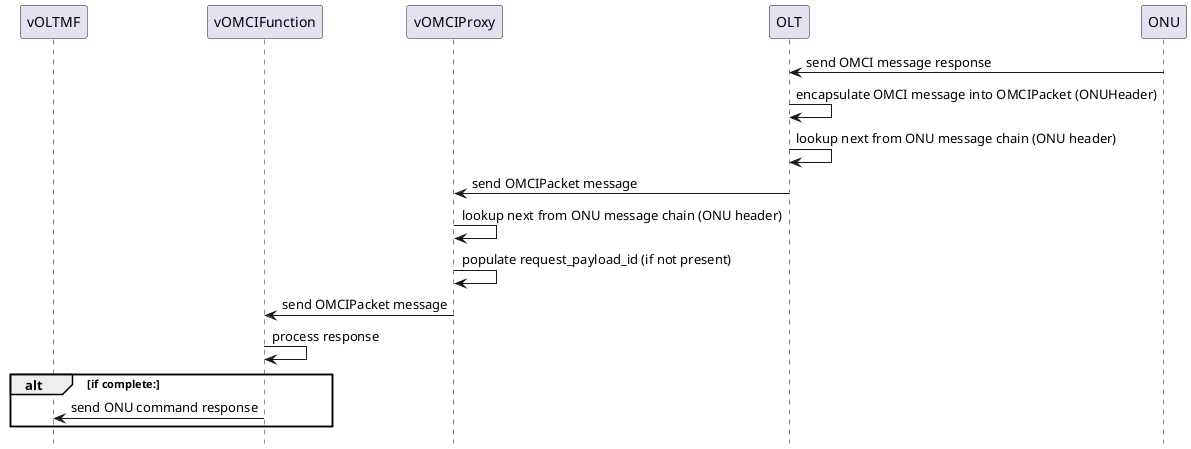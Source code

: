 @startuml
'comment: ONU Response
Participant vOLTMF
participant vOMCIFunction
participant vOMCIProxy
participant OLT
participant ONU

hide footbox
ONU -> OLT: send OMCI message response
OLT -> OLT: encapsulate OMCI message into OMCIPacket (ONUHeader)
OLT -> OLT: lookup next from ONU message chain (ONU header)
OLT -> vOMCIProxy: send OMCIPacket message

vOMCIProxy -> vOMCIProxy: lookup next from ONU message chain (ONU header)
vOMCIProxy -> vOMCIProxy: populate request_payload_id (if not present)
vOMCIProxy -> vOMCIFunction: send OMCIPacket message

vOMCIFunction -> vOMCIFunction: process response
alt if complete:
  vOMCIFunction -> vOLTMF: send ONU command response
end

@enduml
